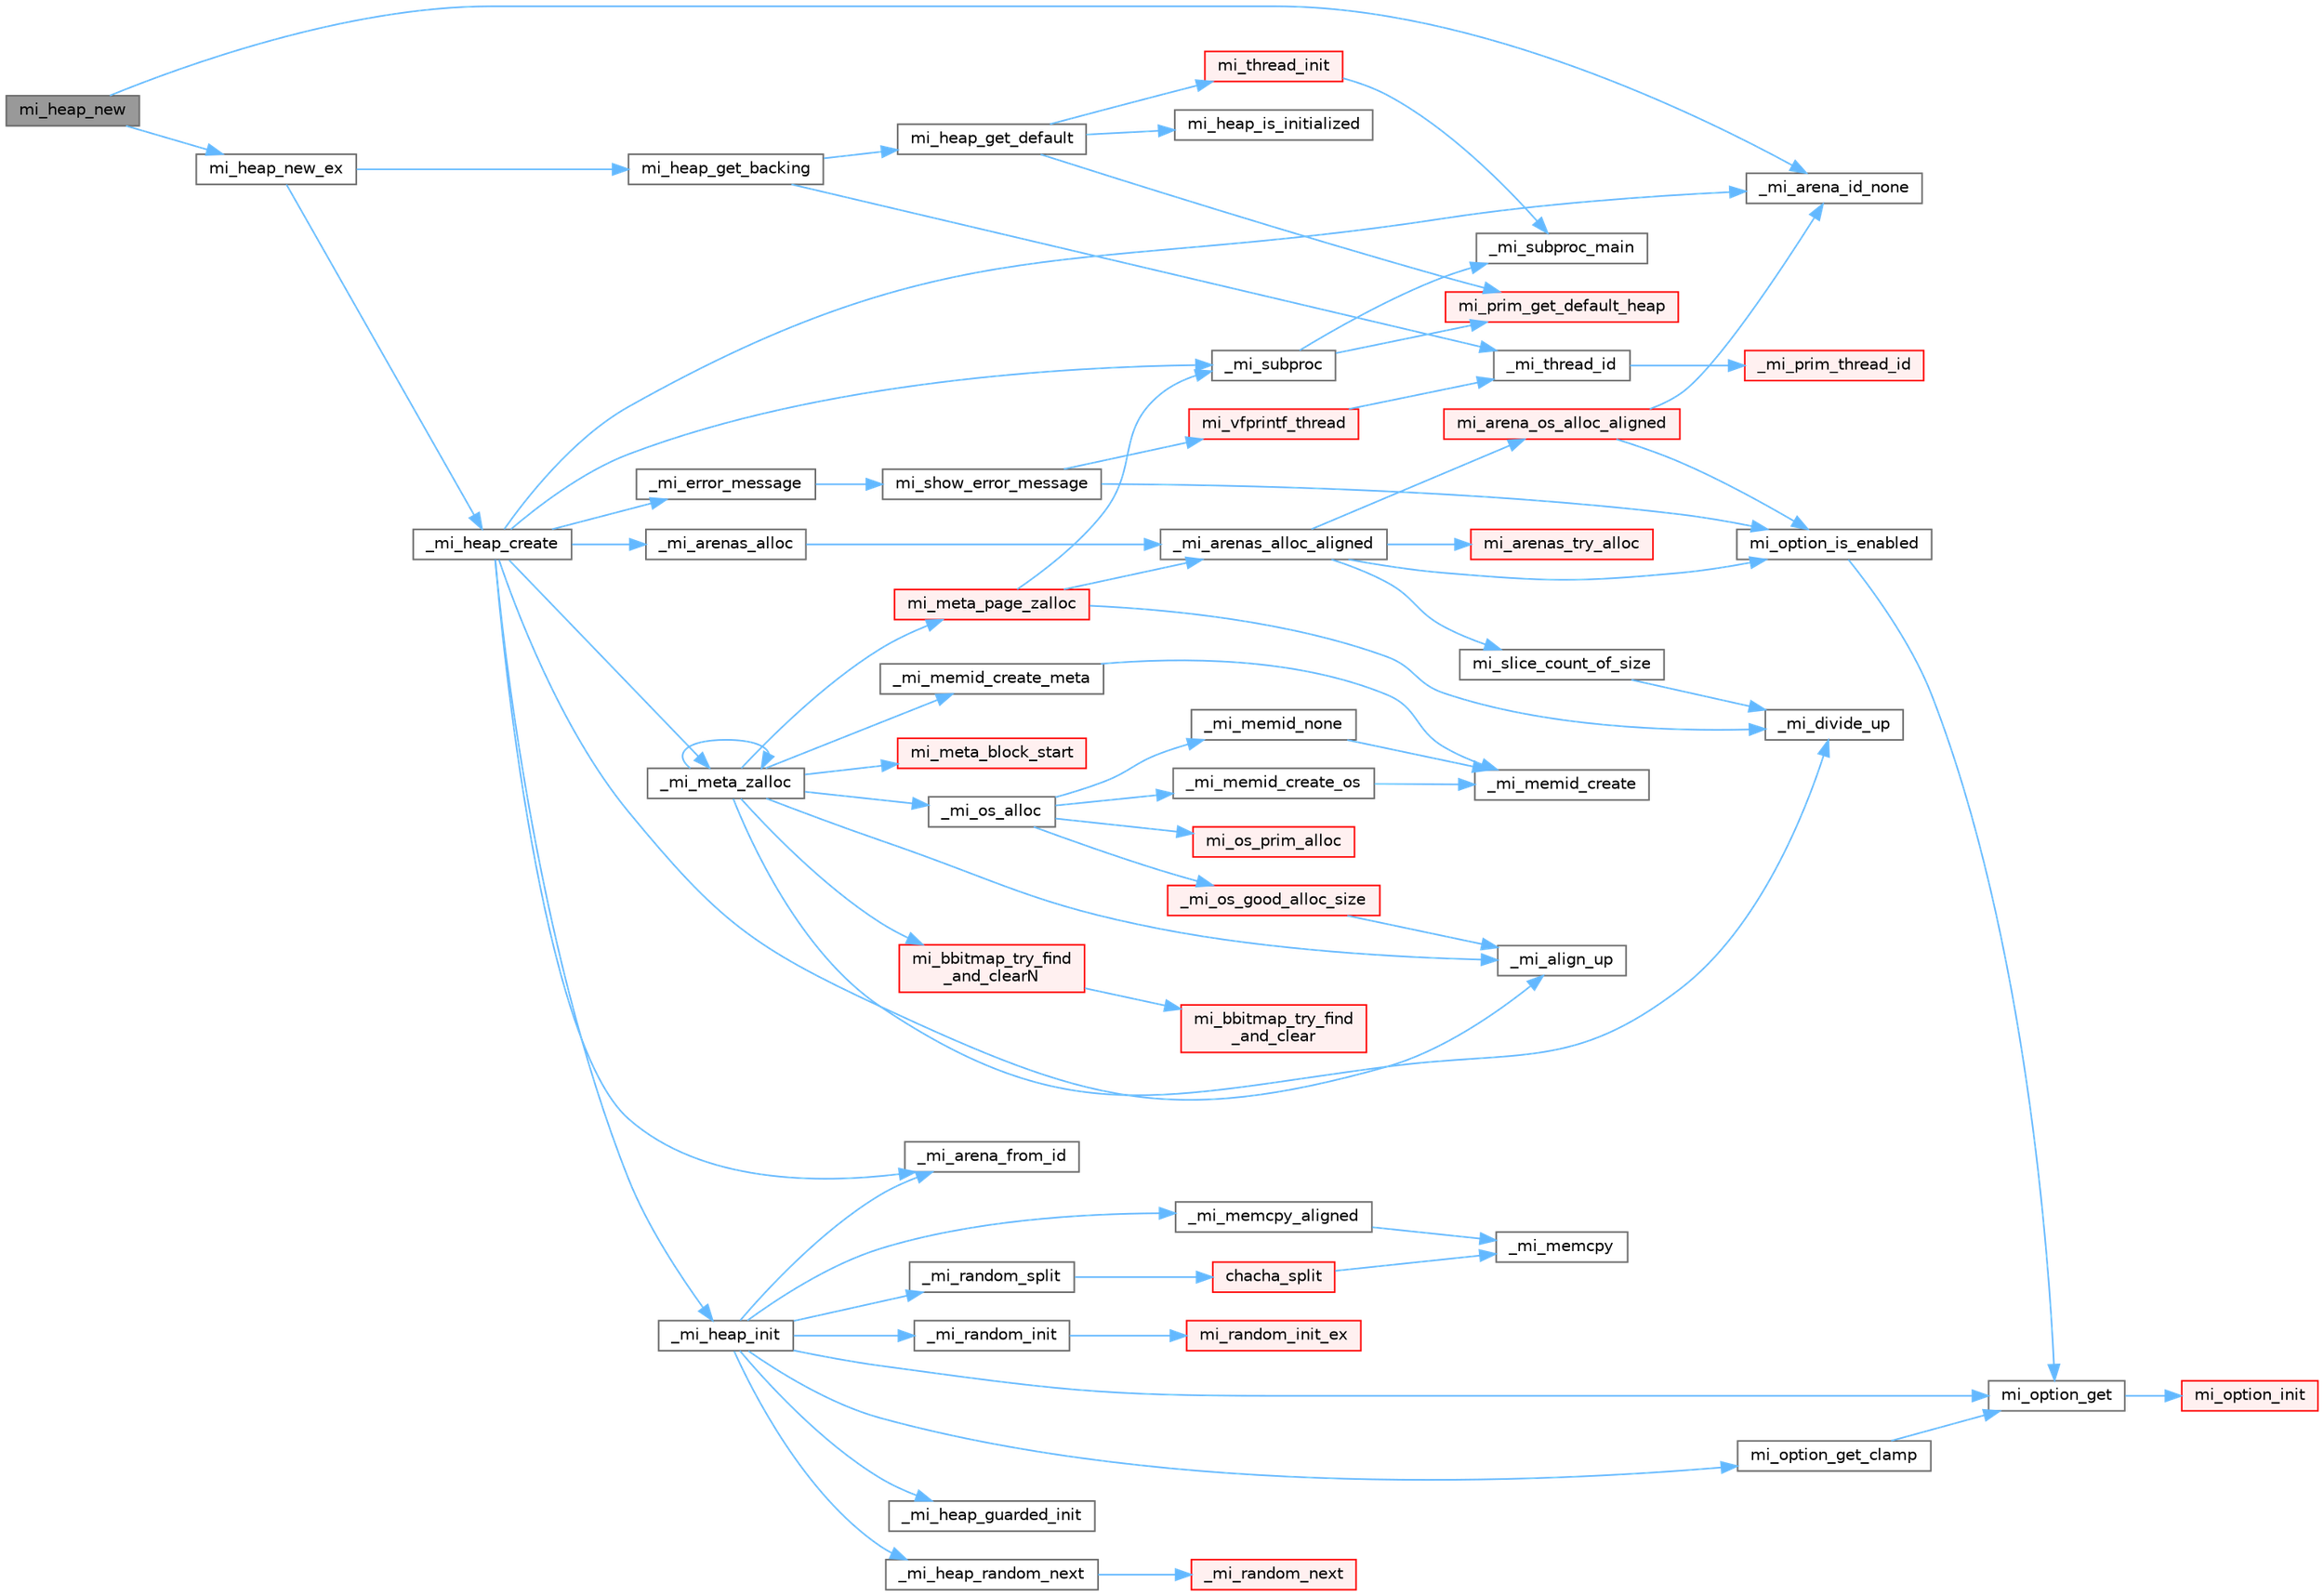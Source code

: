 digraph "mi_heap_new"
{
 // LATEX_PDF_SIZE
  bgcolor="transparent";
  edge [fontname=Helvetica,fontsize=10,labelfontname=Helvetica,labelfontsize=10];
  node [fontname=Helvetica,fontsize=10,shape=box,height=0.2,width=0.4];
  rankdir="LR";
  Node1 [id="Node000001",label="mi_heap_new",height=0.2,width=0.4,color="gray40", fillcolor="grey60", style="filled", fontcolor="black",tooltip="Create a new heap that can be used for allocation."];
  Node1 -> Node2 [id="edge1_Node000001_Node000002",color="steelblue1",style="solid",tooltip=" "];
  Node2 [id="Node000002",label="_mi_arena_id_none",height=0.2,width=0.4,color="grey40", fillcolor="white", style="filled",URL="$arena_8c.html#a3f182e53b3afc059fe50cb4ad6756dc1",tooltip=" "];
  Node1 -> Node3 [id="edge2_Node000001_Node000003",color="steelblue1",style="solid",tooltip=" "];
  Node3 [id="Node000003",label="mi_heap_new_ex",height=0.2,width=0.4,color="grey40", fillcolor="white", style="filled",URL="$group__extended.html#ga3ae360583f4351aa5267ee7e43008faf",tooltip="Create a new heap"];
  Node3 -> Node4 [id="edge3_Node000003_Node000004",color="steelblue1",style="solid",tooltip=" "];
  Node4 [id="Node000004",label="_mi_heap_create",height=0.2,width=0.4,color="grey40", fillcolor="white", style="filled",URL="$heap_8c.html#ab157bb90e19404331b916893a0ad27a2",tooltip=" "];
  Node4 -> Node5 [id="edge4_Node000004_Node000005",color="steelblue1",style="solid",tooltip=" "];
  Node5 [id="Node000005",label="_mi_align_up",height=0.2,width=0.4,color="grey40", fillcolor="white", style="filled",URL="$_e_a_s_t_l_2packages_2mimalloc_2include_2mimalloc_2internal_8h.html#a7f35944d44d8a16365072023dd19e0da",tooltip=" "];
  Node4 -> Node6 [id="edge5_Node000004_Node000006",color="steelblue1",style="solid",tooltip=" "];
  Node6 [id="Node000006",label="_mi_arena_from_id",height=0.2,width=0.4,color="grey40", fillcolor="white", style="filled",URL="$arena_8c.html#a3b9deaaeb6e6725448b686d3025260ef",tooltip=" "];
  Node4 -> Node2 [id="edge6_Node000004_Node000002",color="steelblue1",style="solid",tooltip=" "];
  Node4 -> Node7 [id="edge7_Node000004_Node000007",color="steelblue1",style="solid",tooltip=" "];
  Node7 [id="Node000007",label="_mi_arenas_alloc",height=0.2,width=0.4,color="grey40", fillcolor="white", style="filled",URL="$arena_8c.html#aef9cc60b19204b141072ef923ee3d76f",tooltip=" "];
  Node7 -> Node8 [id="edge8_Node000007_Node000008",color="steelblue1",style="solid",tooltip=" "];
  Node8 [id="Node000008",label="_mi_arenas_alloc_aligned",height=0.2,width=0.4,color="grey40", fillcolor="white", style="filled",URL="$arena_8c.html#ac3ca9c0300ae2a2e700ec85ebe85d461",tooltip=" "];
  Node8 -> Node9 [id="edge9_Node000008_Node000009",color="steelblue1",style="solid",tooltip=" "];
  Node9 [id="Node000009",label="mi_arena_os_alloc_aligned",height=0.2,width=0.4,color="red", fillcolor="#FFF0F0", style="filled",URL="$arena_8c.html#a2006e5e5adff15eb41bb9ab90570fbe2",tooltip=" "];
  Node9 -> Node2 [id="edge10_Node000009_Node000002",color="steelblue1",style="solid",tooltip=" "];
  Node9 -> Node24 [id="edge11_Node000009_Node000024",color="steelblue1",style="solid",tooltip=" "];
  Node24 [id="Node000024",label="mi_option_is_enabled",height=0.2,width=0.4,color="grey40", fillcolor="white", style="filled",URL="$group__options.html#ga459ad98f18b3fc9275474807fe0ca188",tooltip=" "];
  Node24 -> Node25 [id="edge12_Node000024_Node000025",color="steelblue1",style="solid",tooltip=" "];
  Node25 [id="Node000025",label="mi_option_get",height=0.2,width=0.4,color="grey40", fillcolor="white", style="filled",URL="$group__options.html#ga7e8af195cc81d3fa64ccf2662caa565a",tooltip=" "];
  Node25 -> Node26 [id="edge13_Node000025_Node000026",color="steelblue1",style="solid",tooltip=" "];
  Node26 [id="Node000026",label="mi_option_init",height=0.2,width=0.4,color="red", fillcolor="#FFF0F0", style="filled",URL="$options_8c.html#a61970c5b942f29a5dea8a39742421cfe",tooltip=" "];
  Node8 -> Node96 [id="edge14_Node000008_Node000096",color="steelblue1",style="solid",tooltip=" "];
  Node96 [id="Node000096",label="mi_arenas_try_alloc",height=0.2,width=0.4,color="red", fillcolor="#FFF0F0", style="filled",URL="$arena_8c.html#a7bb972f39f5597d5721a9a2f8139fdf8",tooltip=" "];
  Node8 -> Node24 [id="edge15_Node000008_Node000024",color="steelblue1",style="solid",tooltip=" "];
  Node8 -> Node153 [id="edge16_Node000008_Node000153",color="steelblue1",style="solid",tooltip=" "];
  Node153 [id="Node000153",label="mi_slice_count_of_size",height=0.2,width=0.4,color="grey40", fillcolor="white", style="filled",URL="$_e_a_s_t_l_2packages_2mimalloc_2include_2mimalloc_2internal_8h.html#a9ad8412b6af23e1040840727a59cc9b5",tooltip=" "];
  Node153 -> Node133 [id="edge17_Node000153_Node000133",color="steelblue1",style="solid",tooltip=" "];
  Node133 [id="Node000133",label="_mi_divide_up",height=0.2,width=0.4,color="grey40", fillcolor="white", style="filled",URL="$_e_a_s_t_l_2packages_2mimalloc_2include_2mimalloc_2internal_8h.html#a693e5b64e9a4644c716974dda2395edc",tooltip=" "];
  Node4 -> Node140 [id="edge18_Node000004_Node000140",color="steelblue1",style="solid",tooltip=" "];
  Node140 [id="Node000140",label="_mi_error_message",height=0.2,width=0.4,color="grey40", fillcolor="white", style="filled",URL="$options_8c.html#a2bebc073bcaac71658e57bb260c2e426",tooltip=" "];
  Node140 -> Node141 [id="edge19_Node000140_Node000141",color="steelblue1",style="solid",tooltip=" "];
  Node141 [id="Node000141",label="mi_show_error_message",height=0.2,width=0.4,color="grey40", fillcolor="white", style="filled",URL="$options_8c.html#a025f32c63014753e87fd7a579d2bb8aa",tooltip=" "];
  Node141 -> Node24 [id="edge20_Node000141_Node000024",color="steelblue1",style="solid",tooltip=" "];
  Node141 -> Node41 [id="edge21_Node000141_Node000041",color="steelblue1",style="solid",tooltip=" "];
  Node41 [id="Node000041",label="mi_vfprintf_thread",height=0.2,width=0.4,color="red", fillcolor="#FFF0F0", style="filled",URL="$options_8c.html#a4af8263c139d04a876914f39024a7424",tooltip=" "];
  Node41 -> Node43 [id="edge22_Node000041_Node000043",color="steelblue1",style="solid",tooltip=" "];
  Node43 [id="Node000043",label="_mi_thread_id",height=0.2,width=0.4,color="grey40", fillcolor="white", style="filled",URL="$_e_a_s_t_l_2packages_2mimalloc_2src_2init_8c.html#a43068a36d7dea6ccf1e3558a27e22993",tooltip=" "];
  Node43 -> Node44 [id="edge23_Node000043_Node000044",color="steelblue1",style="solid",tooltip=" "];
  Node44 [id="Node000044",label="_mi_prim_thread_id",height=0.2,width=0.4,color="red", fillcolor="#FFF0F0", style="filled",URL="$prim_8h.html#a3875c92cbb791d0a7c69bc1fd2df6804",tooltip=" "];
  Node4 -> Node239 [id="edge24_Node000004_Node000239",color="steelblue1",style="solid",tooltip=" "];
  Node239 [id="Node000239",label="_mi_heap_init",height=0.2,width=0.4,color="grey40", fillcolor="white", style="filled",URL="$heap_8c.html#a699ed0543c15171845b3778021c7d1c2",tooltip=" "];
  Node239 -> Node6 [id="edge25_Node000239_Node000006",color="steelblue1",style="solid",tooltip=" "];
  Node239 -> Node108 [id="edge26_Node000239_Node000108",color="steelblue1",style="solid",tooltip=" "];
  Node108 [id="Node000108",label="_mi_heap_guarded_init",height=0.2,width=0.4,color="grey40", fillcolor="white", style="filled",URL="$_e_a_s_t_l_2packages_2mimalloc_2src_2init_8c.html#a70e3672a1e08dcb5e7e311d403693394",tooltip=" "];
  Node239 -> Node109 [id="edge27_Node000239_Node000109",color="steelblue1",style="solid",tooltip=" "];
  Node109 [id="Node000109",label="_mi_heap_random_next",height=0.2,width=0.4,color="grey40", fillcolor="white", style="filled",URL="$heap_8c.html#a68ddb5f2c595ea9d4e8d450342b4713c",tooltip=" "];
  Node109 -> Node110 [id="edge28_Node000109_Node000110",color="steelblue1",style="solid",tooltip=" "];
  Node110 [id="Node000110",label="_mi_random_next",height=0.2,width=0.4,color="red", fillcolor="#FFF0F0", style="filled",URL="$random_8c.html#ae7c0ab020aad85edd43240680cc4f76e",tooltip=" "];
  Node239 -> Node240 [id="edge29_Node000239_Node000240",color="steelblue1",style="solid",tooltip=" "];
  Node240 [id="Node000240",label="_mi_memcpy_aligned",height=0.2,width=0.4,color="grey40", fillcolor="white", style="filled",URL="$_e_a_s_t_l_2packages_2mimalloc_2include_2mimalloc_2internal_8h.html#a4dbcd4c6bee50fa4a3fb4b5e2a8d1438",tooltip=" "];
  Node240 -> Node241 [id="edge30_Node000240_Node000241",color="steelblue1",style="solid",tooltip=" "];
  Node241 [id="Node000241",label="_mi_memcpy",height=0.2,width=0.4,color="grey40", fillcolor="white", style="filled",URL="$_e_a_s_t_l_2packages_2mimalloc_2include_2mimalloc_2internal_8h.html#aced8405f24c39af46117066bb1633924",tooltip=" "];
  Node239 -> Node115 [id="edge31_Node000239_Node000115",color="steelblue1",style="solid",tooltip=" "];
  Node115 [id="Node000115",label="_mi_random_init",height=0.2,width=0.4,color="grey40", fillcolor="white", style="filled",URL="$random_8c.html#aca9dc8a900f1b727e326063778b2eee1",tooltip=" "];
  Node115 -> Node116 [id="edge32_Node000115_Node000116",color="steelblue1",style="solid",tooltip=" "];
  Node116 [id="Node000116",label="mi_random_init_ex",height=0.2,width=0.4,color="red", fillcolor="#FFF0F0", style="filled",URL="$random_8c.html#ab23662b29a587205a8f597fa5a2e1de6",tooltip=" "];
  Node239 -> Node242 [id="edge33_Node000239_Node000242",color="steelblue1",style="solid",tooltip=" "];
  Node242 [id="Node000242",label="_mi_random_split",height=0.2,width=0.4,color="grey40", fillcolor="white", style="filled",URL="$random_8c.html#a9bcf114a9df83f1ff769d84eea98d0f6",tooltip=" "];
  Node242 -> Node243 [id="edge34_Node000242_Node000243",color="steelblue1",style="solid",tooltip=" "];
  Node243 [id="Node000243",label="chacha_split",height=0.2,width=0.4,color="red", fillcolor="#FFF0F0", style="filled",URL="$random_8c.html#a6263b31c27402ce6dd31e0afe1b549c9",tooltip=" "];
  Node243 -> Node241 [id="edge35_Node000243_Node000241",color="steelblue1",style="solid",tooltip=" "];
  Node239 -> Node25 [id="edge36_Node000239_Node000025",color="steelblue1",style="solid",tooltip=" "];
  Node239 -> Node84 [id="edge37_Node000239_Node000084",color="steelblue1",style="solid",tooltip=" "];
  Node84 [id="Node000084",label="mi_option_get_clamp",height=0.2,width=0.4,color="grey40", fillcolor="white", style="filled",URL="$group__options.html#ga96ad9c406338bd314cfe878cfc9bf723",tooltip=" "];
  Node84 -> Node25 [id="edge38_Node000084_Node000025",color="steelblue1",style="solid",tooltip=" "];
  Node4 -> Node244 [id="edge39_Node000004_Node000244",color="steelblue1",style="solid",tooltip=" "];
  Node244 [id="Node000244",label="_mi_meta_zalloc",height=0.2,width=0.4,color="grey40", fillcolor="white", style="filled",URL="$arena-meta_8c.html#a31a659497b10a801687c27c99ab780ae",tooltip=" "];
  Node244 -> Node5 [id="edge40_Node000244_Node000005",color="steelblue1",style="solid",tooltip=" "];
  Node244 -> Node133 [id="edge41_Node000244_Node000133",color="steelblue1",style="solid",tooltip=" "];
  Node244 -> Node245 [id="edge42_Node000244_Node000245",color="steelblue1",style="solid",tooltip=" "];
  Node245 [id="Node000245",label="_mi_memid_create_meta",height=0.2,width=0.4,color="grey40", fillcolor="white", style="filled",URL="$_e_a_s_t_l_2packages_2mimalloc_2include_2mimalloc_2internal_8h.html#abe6a939e19dc8bd746a6aaa6de9f1bf0",tooltip=" "];
  Node245 -> Node12 [id="edge43_Node000245_Node000012",color="steelblue1",style="solid",tooltip=" "];
  Node12 [id="Node000012",label="_mi_memid_create",height=0.2,width=0.4,color="grey40", fillcolor="white", style="filled",URL="$_e_a_s_t_l_2packages_2mimalloc_2include_2mimalloc_2internal_8h.html#a666352100ead3b22c4cd8ac803b1b1f8",tooltip=" "];
  Node244 -> Node244 [id="edge44_Node000244_Node000244",color="steelblue1",style="solid",tooltip=" "];
  Node244 -> Node246 [id="edge45_Node000244_Node000246",color="steelblue1",style="solid",tooltip=" "];
  Node246 [id="Node000246",label="_mi_os_alloc",height=0.2,width=0.4,color="grey40", fillcolor="white", style="filled",URL="$os_8c.html#adda37bbacbf064719f3398bc4c8de08f",tooltip=" "];
  Node246 -> Node11 [id="edge46_Node000246_Node000011",color="steelblue1",style="solid",tooltip=" "];
  Node11 [id="Node000011",label="_mi_memid_create_os",height=0.2,width=0.4,color="grey40", fillcolor="white", style="filled",URL="$_e_a_s_t_l_2packages_2mimalloc_2include_2mimalloc_2internal_8h.html#a09383ef9229fc236d59aadf1acc9268c",tooltip=" "];
  Node11 -> Node12 [id="edge47_Node000011_Node000012",color="steelblue1",style="solid",tooltip=" "];
  Node246 -> Node13 [id="edge48_Node000246_Node000013",color="steelblue1",style="solid",tooltip=" "];
  Node13 [id="Node000013",label="_mi_memid_none",height=0.2,width=0.4,color="grey40", fillcolor="white", style="filled",URL="$_e_a_s_t_l_2packages_2mimalloc_2include_2mimalloc_2internal_8h.html#a130091d8591ac82c587dace216eca4d2",tooltip=" "];
  Node13 -> Node12 [id="edge49_Node000013_Node000012",color="steelblue1",style="solid",tooltip=" "];
  Node246 -> Node15 [id="edge50_Node000246_Node000015",color="steelblue1",style="solid",tooltip=" "];
  Node15 [id="Node000015",label="_mi_os_good_alloc_size",height=0.2,width=0.4,color="red", fillcolor="#FFF0F0", style="filled",URL="$os_8c.html#aa30b56bf7b30da1c4f35323cfccce4f1",tooltip=" "];
  Node15 -> Node5 [id="edge51_Node000015_Node000005",color="steelblue1",style="solid",tooltip=" "];
  Node246 -> Node62 [id="edge52_Node000246_Node000062",color="steelblue1",style="solid",tooltip=" "];
  Node62 [id="Node000062",label="mi_os_prim_alloc",height=0.2,width=0.4,color="red", fillcolor="#FFF0F0", style="filled",URL="$os_8c.html#ac50f6ac4cacc85db44bcdfbe89f941b8",tooltip=" "];
  Node244 -> Node195 [id="edge53_Node000244_Node000195",color="steelblue1",style="solid",tooltip=" "];
  Node195 [id="Node000195",label="mi_bbitmap_try_find\l_and_clearN",height=0.2,width=0.4,color="red", fillcolor="#FFF0F0", style="filled",URL="$bitmap_8h.html#a68973af6da3993bcf5f6e14bd5395e0e",tooltip=" "];
  Node195 -> Node196 [id="edge54_Node000195_Node000196",color="steelblue1",style="solid",tooltip=" "];
  Node196 [id="Node000196",label="mi_bbitmap_try_find\l_and_clear",height=0.2,width=0.4,color="red", fillcolor="#FFF0F0", style="filled",URL="$bitmap_8c.html#af4021b82102a0099956ce78b094ef754",tooltip=" "];
  Node244 -> Node247 [id="edge55_Node000244_Node000247",color="steelblue1",style="solid",tooltip=" "];
  Node247 [id="Node000247",label="mi_meta_block_start",height=0.2,width=0.4,color="red", fillcolor="#FFF0F0", style="filled",URL="$arena-meta_8c.html#aeece3fac418407c81bab2ef651ea35a6",tooltip=" "];
  Node244 -> Node248 [id="edge56_Node000244_Node000248",color="steelblue1",style="solid",tooltip=" "];
  Node248 [id="Node000248",label="mi_meta_page_zalloc",height=0.2,width=0.4,color="red", fillcolor="#FFF0F0", style="filled",URL="$arena-meta_8c.html#a2c5c527039fe8a63d9fdca08d1a83ba9",tooltip=" "];
  Node248 -> Node8 [id="edge57_Node000248_Node000008",color="steelblue1",style="solid",tooltip=" "];
  Node248 -> Node133 [id="edge58_Node000248_Node000133",color="steelblue1",style="solid",tooltip=" "];
  Node248 -> Node103 [id="edge59_Node000248_Node000103",color="steelblue1",style="solid",tooltip=" "];
  Node103 [id="Node000103",label="_mi_subproc",height=0.2,width=0.4,color="grey40", fillcolor="white", style="filled",URL="$_e_a_s_t_l_2packages_2mimalloc_2src_2init_8c.html#ad7ba0b811f08490a3e64e9a7b3a03486",tooltip=" "];
  Node103 -> Node104 [id="edge60_Node000103_Node000104",color="steelblue1",style="solid",tooltip=" "];
  Node104 [id="Node000104",label="_mi_subproc_main",height=0.2,width=0.4,color="grey40", fillcolor="white", style="filled",URL="$_e_a_s_t_l_2packages_2mimalloc_2src_2init_8c.html#ab41c4f33f8195e6f62d943dc4d0a8d8a",tooltip=" "];
  Node103 -> Node105 [id="edge61_Node000103_Node000105",color="steelblue1",style="solid",tooltip=" "];
  Node105 [id="Node000105",label="mi_prim_get_default_heap",height=0.2,width=0.4,color="red", fillcolor="#FFF0F0", style="filled",URL="$prim_8h.html#a986e62564728229db3ccecbd6e97fd98",tooltip=" "];
  Node4 -> Node103 [id="edge62_Node000004_Node000103",color="steelblue1",style="solid",tooltip=" "];
  Node3 -> Node249 [id="edge63_Node000003_Node000249",color="steelblue1",style="solid",tooltip=" "];
  Node249 [id="Node000249",label="mi_heap_get_backing",height=0.2,width=0.4,color="grey40", fillcolor="white", style="filled",URL="$group__heap.html#gac6ac9f0e7be9ab4ff70acfc8dad1235a",tooltip=" "];
  Node249 -> Node43 [id="edge64_Node000249_Node000043",color="steelblue1",style="solid",tooltip=" "];
  Node249 -> Node250 [id="edge65_Node000249_Node000250",color="steelblue1",style="solid",tooltip=" "];
  Node250 [id="Node000250",label="mi_heap_get_default",height=0.2,width=0.4,color="grey40", fillcolor="white", style="filled",URL="$group__heap.html#ga14c667a6e2c5d28762d8cb7d4e057909",tooltip=" "];
  Node250 -> Node251 [id="edge66_Node000250_Node000251",color="steelblue1",style="solid",tooltip=" "];
  Node251 [id="Node000251",label="mi_heap_is_initialized",height=0.2,width=0.4,color="grey40", fillcolor="white", style="filled",URL="$_e_a_s_t_l_2packages_2mimalloc_2include_2mimalloc_2internal_8h.html#a320c7d8a15c57974d3b105558a2a55e6",tooltip=" "];
  Node250 -> Node105 [id="edge67_Node000250_Node000105",color="steelblue1",style="solid",tooltip=" "];
  Node250 -> Node252 [id="edge68_Node000250_Node000252",color="steelblue1",style="solid",tooltip=" "];
  Node252 [id="Node000252",label="mi_thread_init",height=0.2,width=0.4,color="red", fillcolor="#FFF0F0", style="filled",URL="$group__extended.html#gaf8e73efc2cbca9ebfdfb166983a04c17",tooltip=" "];
  Node252 -> Node104 [id="edge69_Node000252_Node000104",color="steelblue1",style="solid",tooltip=" "];
}
